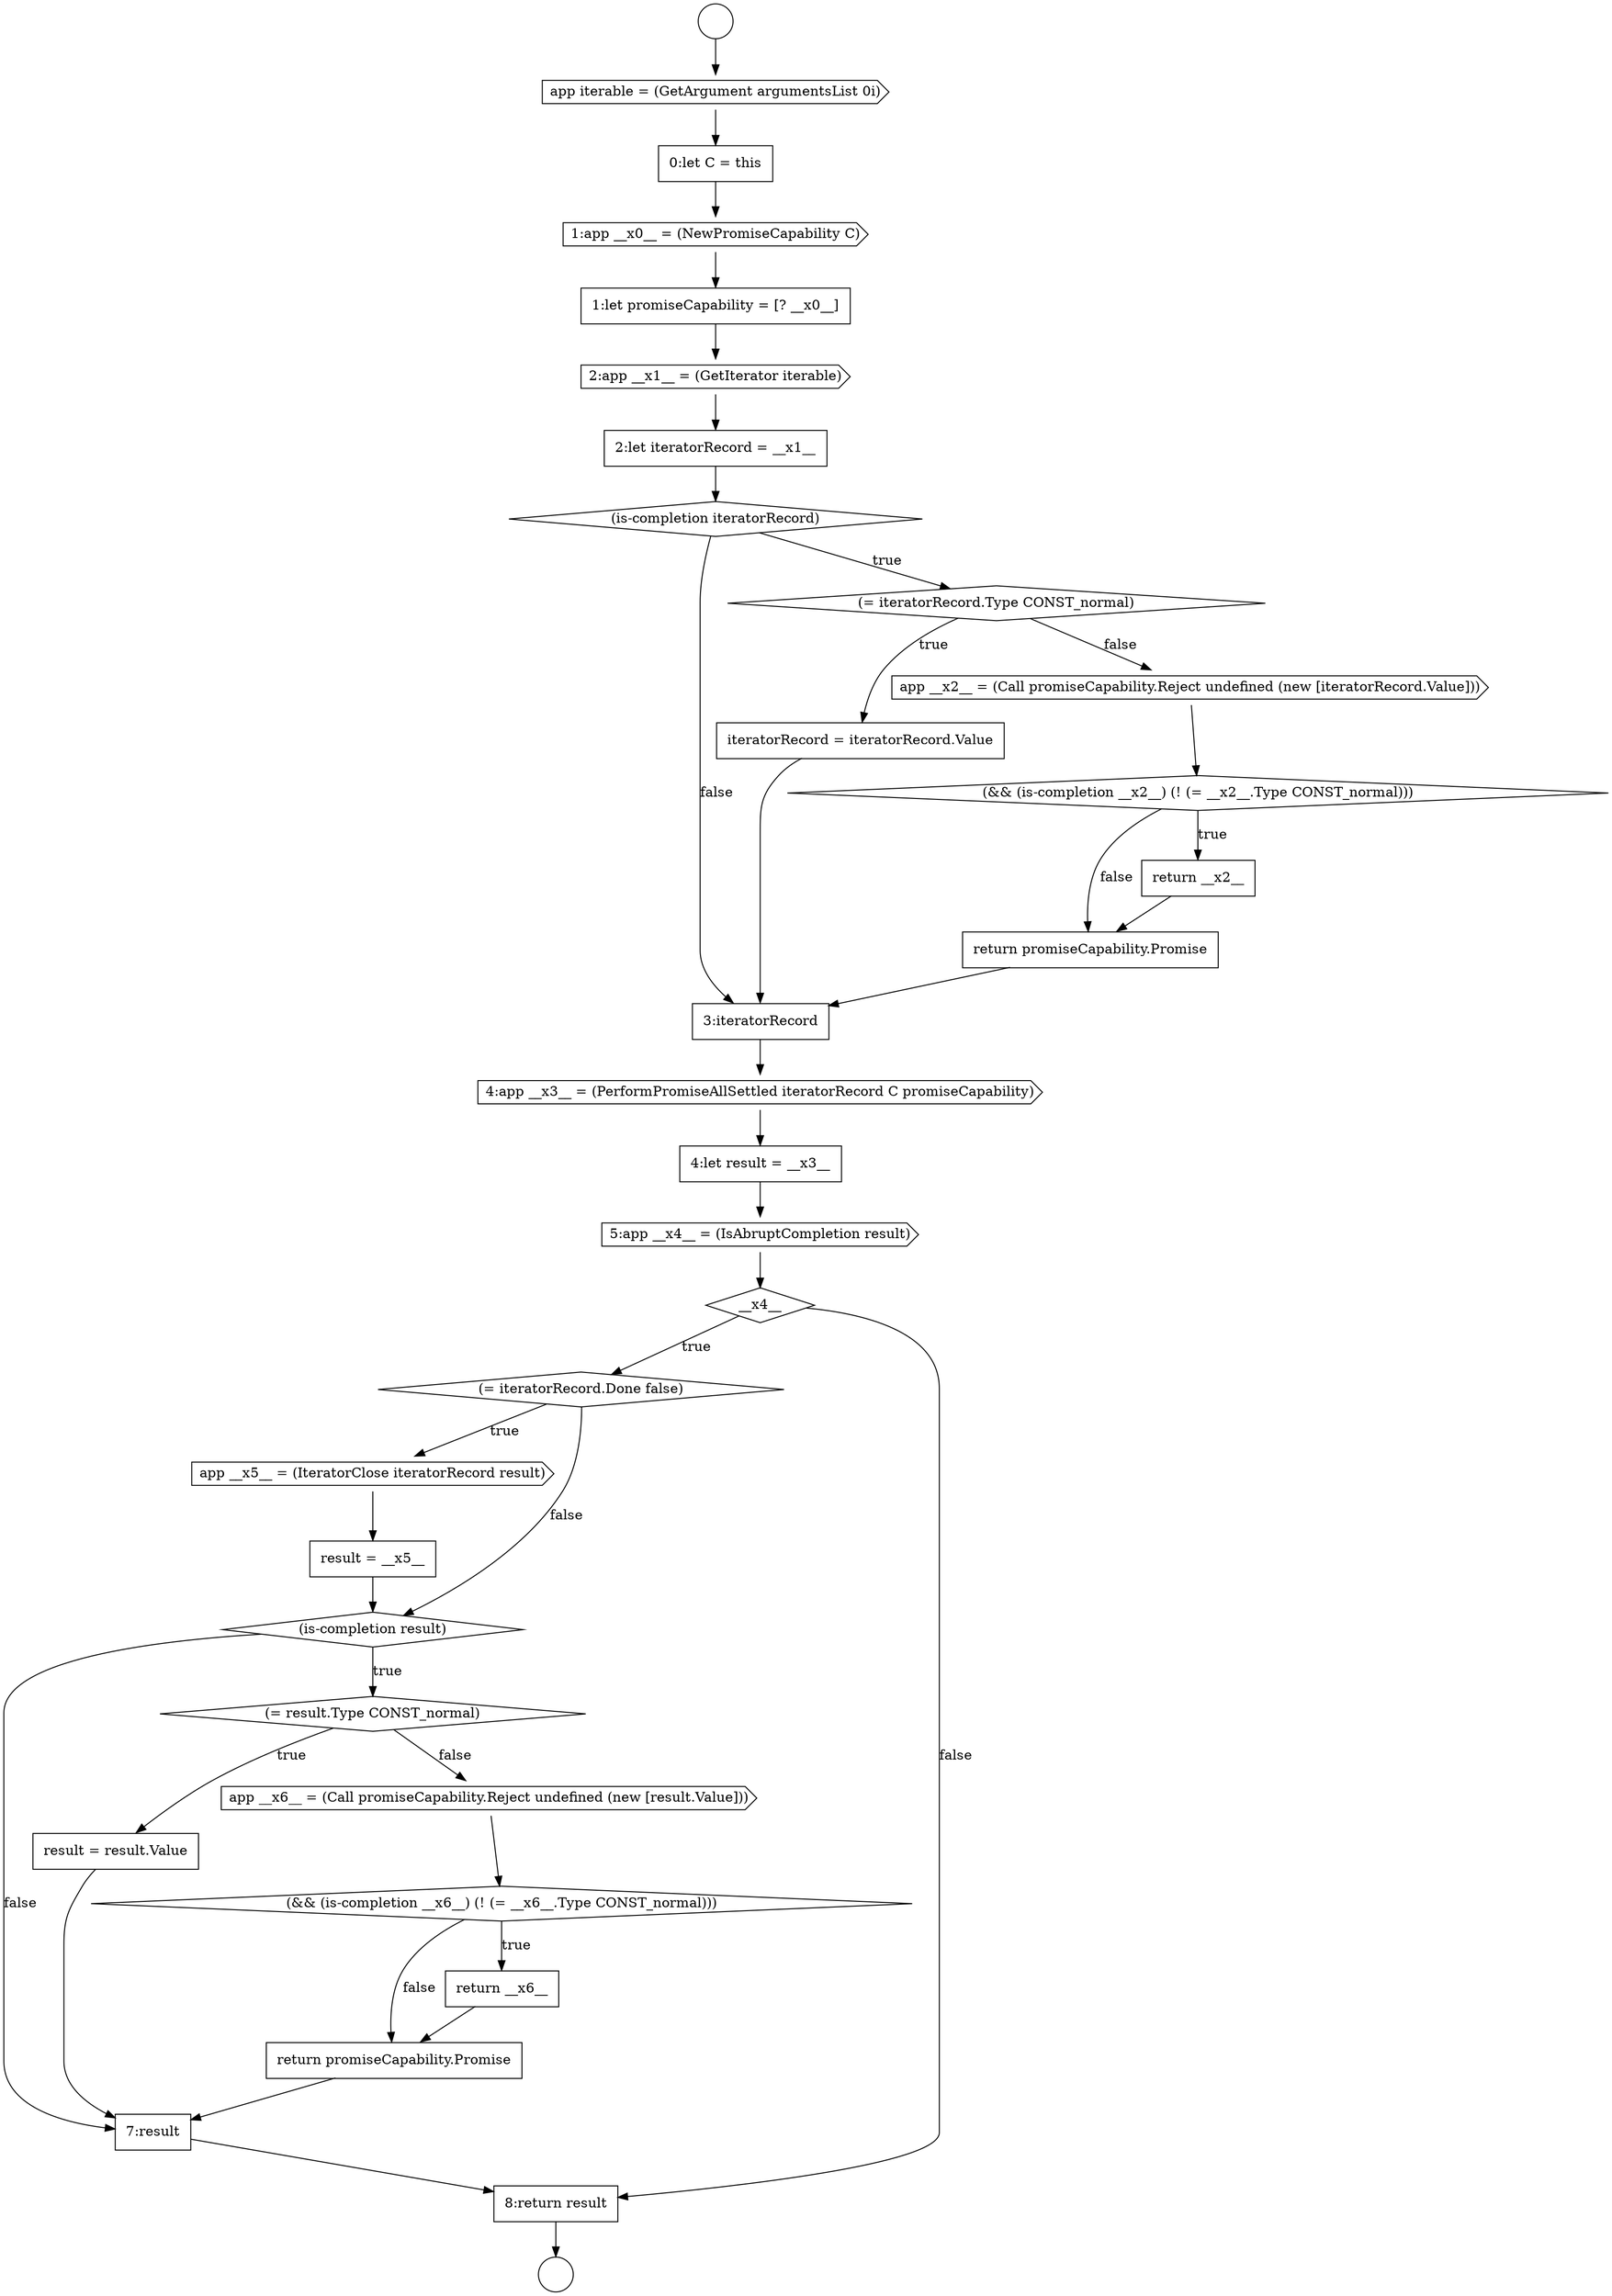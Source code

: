 digraph {
  node18316 [shape=none, margin=0, label=<<font color="black">
    <table border="0" cellborder="1" cellspacing="0" cellpadding="10">
      <tr><td align="left">7:result</td></tr>
    </table>
  </font>> color="black" fillcolor="white" style=filled]
  node18304 [shape=cds, label=<<font color="black">5:app __x4__ = (IsAbruptCompletion result)</font>> color="black" fillcolor="white" style=filled]
  node18292 [shape=cds, label=<<font color="black">2:app __x1__ = (GetIterator iterable)</font>> color="black" fillcolor="white" style=filled]
  node18301 [shape=none, margin=0, label=<<font color="black">
    <table border="0" cellborder="1" cellspacing="0" cellpadding="10">
      <tr><td align="left">3:iteratorRecord</td></tr>
    </table>
  </font>> color="black" fillcolor="white" style=filled]
  node18296 [shape=none, margin=0, label=<<font color="black">
    <table border="0" cellborder="1" cellspacing="0" cellpadding="10">
      <tr><td align="left">iteratorRecord = iteratorRecord.Value</td></tr>
    </table>
  </font>> color="black" fillcolor="white" style=filled]
  node18300 [shape=none, margin=0, label=<<font color="black">
    <table border="0" cellborder="1" cellspacing="0" cellpadding="10">
      <tr><td align="left">return promiseCapability.Promise</td></tr>
    </table>
  </font>> color="black" fillcolor="white" style=filled]
  node18315 [shape=none, margin=0, label=<<font color="black">
    <table border="0" cellborder="1" cellspacing="0" cellpadding="10">
      <tr><td align="left">return promiseCapability.Promise</td></tr>
    </table>
  </font>> color="black" fillcolor="white" style=filled]
  node18308 [shape=none, margin=0, label=<<font color="black">
    <table border="0" cellborder="1" cellspacing="0" cellpadding="10">
      <tr><td align="left">result = __x5__</td></tr>
    </table>
  </font>> color="black" fillcolor="white" style=filled]
  node18302 [shape=cds, label=<<font color="black">4:app __x3__ = (PerformPromiseAllSettled iteratorRecord C promiseCapability)</font>> color="black" fillcolor="white" style=filled]
  node18294 [shape=diamond, label=<<font color="black">(is-completion iteratorRecord)</font>> color="black" fillcolor="white" style=filled]
  node18290 [shape=cds, label=<<font color="black">1:app __x0__ = (NewPromiseCapability C)</font>> color="black" fillcolor="white" style=filled]
  node18307 [shape=cds, label=<<font color="black">app __x5__ = (IteratorClose iteratorRecord result)</font>> color="black" fillcolor="white" style=filled]
  node18295 [shape=diamond, label=<<font color="black">(= iteratorRecord.Type CONST_normal)</font>> color="black" fillcolor="white" style=filled]
  node18313 [shape=diamond, label=<<font color="black">(&amp;&amp; (is-completion __x6__) (! (= __x6__.Type CONST_normal)))</font>> color="black" fillcolor="white" style=filled]
  node18311 [shape=none, margin=0, label=<<font color="black">
    <table border="0" cellborder="1" cellspacing="0" cellpadding="10">
      <tr><td align="left">result = result.Value</td></tr>
    </table>
  </font>> color="black" fillcolor="white" style=filled]
  node18297 [shape=cds, label=<<font color="black">app __x2__ = (Call promiseCapability.Reject undefined (new [iteratorRecord.Value]))</font>> color="black" fillcolor="white" style=filled]
  node18312 [shape=cds, label=<<font color="black">app __x6__ = (Call promiseCapability.Reject undefined (new [result.Value]))</font>> color="black" fillcolor="white" style=filled]
  node18286 [shape=circle label=" " color="black" fillcolor="white" style=filled]
  node18293 [shape=none, margin=0, label=<<font color="black">
    <table border="0" cellborder="1" cellspacing="0" cellpadding="10">
      <tr><td align="left">2:let iteratorRecord = __x1__</td></tr>
    </table>
  </font>> color="black" fillcolor="white" style=filled]
  node18303 [shape=none, margin=0, label=<<font color="black">
    <table border="0" cellborder="1" cellspacing="0" cellpadding="10">
      <tr><td align="left">4:let result = __x3__</td></tr>
    </table>
  </font>> color="black" fillcolor="white" style=filled]
  node18306 [shape=diamond, label=<<font color="black">(= iteratorRecord.Done false)</font>> color="black" fillcolor="white" style=filled]
  node18287 [shape=circle label=" " color="black" fillcolor="white" style=filled]
  node18289 [shape=none, margin=0, label=<<font color="black">
    <table border="0" cellborder="1" cellspacing="0" cellpadding="10">
      <tr><td align="left">0:let C = this</td></tr>
    </table>
  </font>> color="black" fillcolor="white" style=filled]
  node18314 [shape=none, margin=0, label=<<font color="black">
    <table border="0" cellborder="1" cellspacing="0" cellpadding="10">
      <tr><td align="left">return __x6__</td></tr>
    </table>
  </font>> color="black" fillcolor="white" style=filled]
  node18299 [shape=none, margin=0, label=<<font color="black">
    <table border="0" cellborder="1" cellspacing="0" cellpadding="10">
      <tr><td align="left">return __x2__</td></tr>
    </table>
  </font>> color="black" fillcolor="white" style=filled]
  node18309 [shape=diamond, label=<<font color="black">(is-completion result)</font>> color="black" fillcolor="white" style=filled]
  node18298 [shape=diamond, label=<<font color="black">(&amp;&amp; (is-completion __x2__) (! (= __x2__.Type CONST_normal)))</font>> color="black" fillcolor="white" style=filled]
  node18305 [shape=diamond, label=<<font color="black">__x4__</font>> color="black" fillcolor="white" style=filled]
  node18310 [shape=diamond, label=<<font color="black">(= result.Type CONST_normal)</font>> color="black" fillcolor="white" style=filled]
  node18288 [shape=cds, label=<<font color="black">app iterable = (GetArgument argumentsList 0i)</font>> color="black" fillcolor="white" style=filled]
  node18291 [shape=none, margin=0, label=<<font color="black">
    <table border="0" cellborder="1" cellspacing="0" cellpadding="10">
      <tr><td align="left">1:let promiseCapability = [? __x0__]</td></tr>
    </table>
  </font>> color="black" fillcolor="white" style=filled]
  node18317 [shape=none, margin=0, label=<<font color="black">
    <table border="0" cellborder="1" cellspacing="0" cellpadding="10">
      <tr><td align="left">8:return result</td></tr>
    </table>
  </font>> color="black" fillcolor="white" style=filled]
  node18302 -> node18303 [ color="black"]
  node18298 -> node18299 [label=<<font color="black">true</font>> color="black"]
  node18298 -> node18300 [label=<<font color="black">false</font>> color="black"]
  node18291 -> node18292 [ color="black"]
  node18310 -> node18311 [label=<<font color="black">true</font>> color="black"]
  node18310 -> node18312 [label=<<font color="black">false</font>> color="black"]
  node18286 -> node18288 [ color="black"]
  node18307 -> node18308 [ color="black"]
  node18288 -> node18289 [ color="black"]
  node18292 -> node18293 [ color="black"]
  node18309 -> node18310 [label=<<font color="black">true</font>> color="black"]
  node18309 -> node18316 [label=<<font color="black">false</font>> color="black"]
  node18303 -> node18304 [ color="black"]
  node18317 -> node18287 [ color="black"]
  node18315 -> node18316 [ color="black"]
  node18290 -> node18291 [ color="black"]
  node18313 -> node18314 [label=<<font color="black">true</font>> color="black"]
  node18313 -> node18315 [label=<<font color="black">false</font>> color="black"]
  node18308 -> node18309 [ color="black"]
  node18289 -> node18290 [ color="black"]
  node18293 -> node18294 [ color="black"]
  node18305 -> node18306 [label=<<font color="black">true</font>> color="black"]
  node18305 -> node18317 [label=<<font color="black">false</font>> color="black"]
  node18314 -> node18315 [ color="black"]
  node18299 -> node18300 [ color="black"]
  node18311 -> node18316 [ color="black"]
  node18294 -> node18295 [label=<<font color="black">true</font>> color="black"]
  node18294 -> node18301 [label=<<font color="black">false</font>> color="black"]
  node18306 -> node18307 [label=<<font color="black">true</font>> color="black"]
  node18306 -> node18309 [label=<<font color="black">false</font>> color="black"]
  node18295 -> node18296 [label=<<font color="black">true</font>> color="black"]
  node18295 -> node18297 [label=<<font color="black">false</font>> color="black"]
  node18300 -> node18301 [ color="black"]
  node18316 -> node18317 [ color="black"]
  node18296 -> node18301 [ color="black"]
  node18304 -> node18305 [ color="black"]
  node18297 -> node18298 [ color="black"]
  node18312 -> node18313 [ color="black"]
  node18301 -> node18302 [ color="black"]
}
